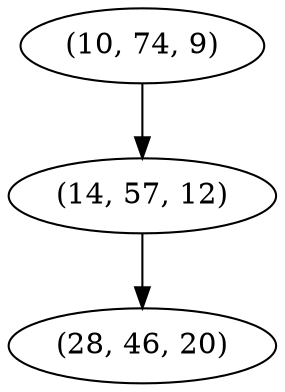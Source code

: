 digraph tree {
    "(10, 74, 9)";
    "(14, 57, 12)";
    "(28, 46, 20)";
    "(10, 74, 9)" -> "(14, 57, 12)";
    "(14, 57, 12)" -> "(28, 46, 20)";
}
